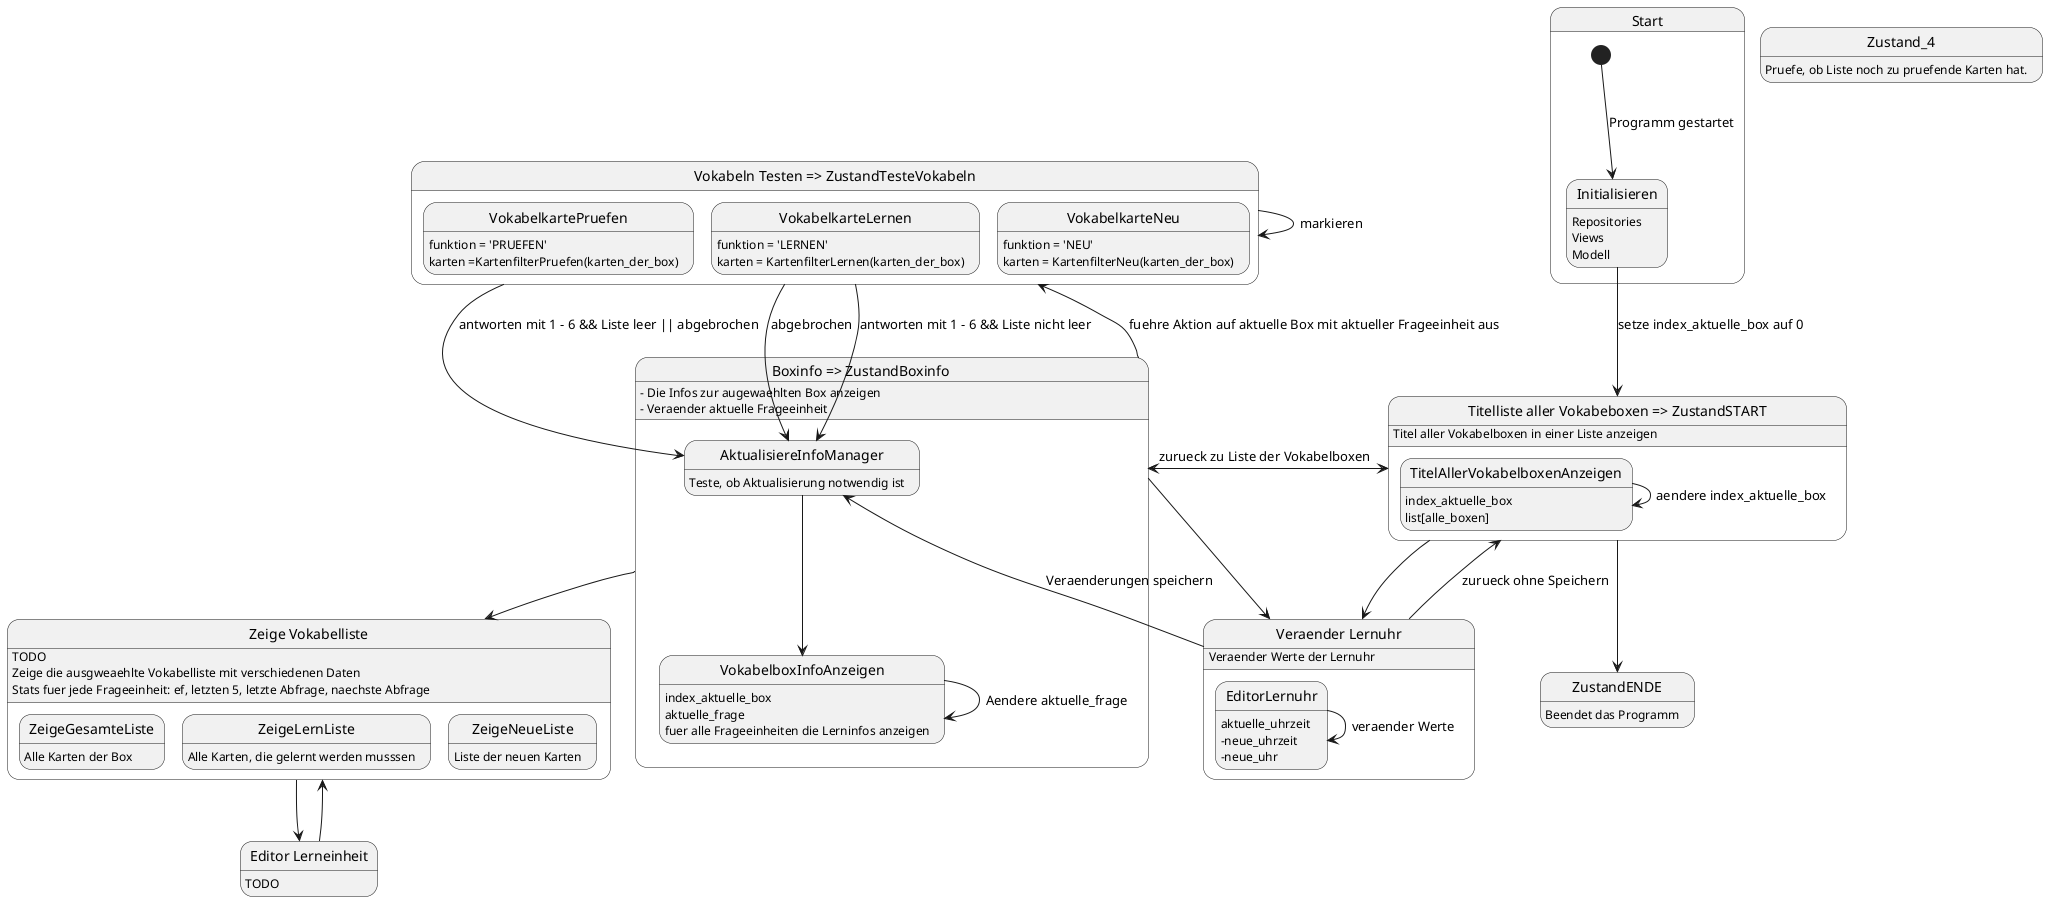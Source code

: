 @startuml
state Start {
[*] --> Initialisieren : Programm gestartet
    Initialisieren : Repositories
    Initialisieren : Views
    Initialisieren : Modell
}

Initialisieren --> ZustandSTART : setze index_aktuelle_box auf 0
state "Titelliste aller Vokabeboxen => ZustandSTART" as ZustandSTART {
    ZustandSTART: Titel aller Vokabelboxen in einer Liste anzeigen
    TitelAllerVokabelboxenAnzeigen : index_aktuelle_box
    TitelAllerVokabelboxenAnzeigen : list[alle_boxen]
    TitelAllerVokabelboxenAnzeigen --> TitelAllerVokabelboxenAnzeigen : aendere index_aktuelle_box
}
ZustandSTART --> ZustandBoxinfo
ZustandSTART --> ZustandVeraenderLernuhr
ZustandSTART --> ZustandENDE

state ZustandENDE: Beendet das Programm

state "Boxinfo => ZustandBoxinfo" as ZustandBoxinfo {
    ZustandBoxinfo: - Die Infos zur augewaehlten Box anzeigen
    ZustandBoxinfo: - Veraender aktuelle Frageeinheit
    VokabelboxInfoAnzeigen --> VokabelboxInfoAnzeigen : Aendere aktuelle_frage
    VokabelboxInfoAnzeigen : index_aktuelle_box
    VokabelboxInfoAnzeigen : aktuelle_frage
    VokabelboxInfoAnzeigen : fuer alle Frageeinheiten die Lerninfos anzeigen
    AktualisiereInfoManager: Teste, ob Aktualisierung notwendig ist
    AktualisiereInfoManager --> VokabelboxInfoAnzeigen
}
ZustandBoxinfo --> ZustandSTART : zurueck zu Liste der Vokabelboxen
ZustandBoxinfo --> ZustandTesteVokabeln : fuehre Aktion auf aktuelle Box mit aktueller Frageeinheit aus
ZustandBoxinfo --> ZustandZeigeVokabelliste
ZustandBoxinfo --> ZustandVeraenderLernuhr


ZustandTesteVokabeln --> AktualisiereInfoManager : abgebrochen
state "Vokabeln Testen => ZustandTesteVokabeln" as ZustandTesteVokabeln {
    ZustandTesteVokabeln --> ZustandTesteVokabeln : markieren
    VokabelkartePruefen: funktion = 'PRUEFEN'
    VokabelkartePruefen: karten =KartenfilterPruefen(karten_der_box)
    VokabelkarteLernen: funktion = 'LERNEN'
    VokabelkarteLernen: karten = KartenfilterLernen(karten_der_box)
    VokabelkarteNeu: funktion = 'NEU'
    VokabelkarteNeu: karten = KartenfilterNeu(karten_der_box)
}

    ZustandTesteVokabeln --> AktualisiereInfoManager : antworten mit 1 - 6 && Liste nicht leer
    ZustandTesteVokabeln --> AktualisiereInfoManager : antworten mit 1 - 6 && Liste leer || abgebrochen

ZustandZeigeVokabelliste : TODO
state "Zeige Vokabelliste" as ZustandZeigeVokabelliste {
    ZustandZeigeVokabelliste : Zeige die ausgweaehlte Vokabelliste mit verschiedenen Daten
    ZustandZeigeVokabelliste : Stats fuer jede Frageeinheit: ef, letzten 5, letzte Abfrage, naechste Abfrage
    ZeigeGesamteListe: Alle Karten der Box
    ZeigeLernListe: Alle Karten, die gelernt werden musssen
    ZeigeNeueListe: Liste der neuen Karten
}
ZustandZeigeVokabelliste --> ZustandEditorLerneinheit

ZustandEditorLerneinheit: TODO
state "Editor Lerneinheit" as ZustandEditorLerneinheit {
}
ZustandEditorLerneinheit --> ZustandZeigeVokabelliste
state Zustand_4: Pruefe, ob Liste noch zu pruefende Karten hat.

ZustandVeraenderLernuhr: Veraender Werte der Lernuhr
state "Veraender Lernuhr" as ZustandVeraenderLernuhr {
    EditorLernuhr: aktuelle_uhrzeit
    EditorLernuhr: -neue_uhrzeit
    EditorLernuhr: -neue_uhr
    EditorLernuhr --> EditorLernuhr: veraender Werte
}
ZustandVeraenderLernuhr --> ZustandSTART: zurueck ohne Speichern
ZustandVeraenderLernuhr --> AktualisiereInfoManager: Veraenderungen speichern

@enduml